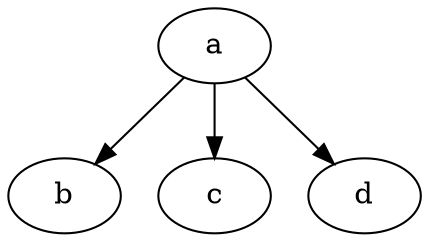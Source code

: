 digraph simple2 {
	a [weight=1];
	b [weight=1];
	c [weight=1];
	d [weight=1];
	a -> b [weight=1];
	a -> c [weight=1];
	a -> d [weight=1];
}
